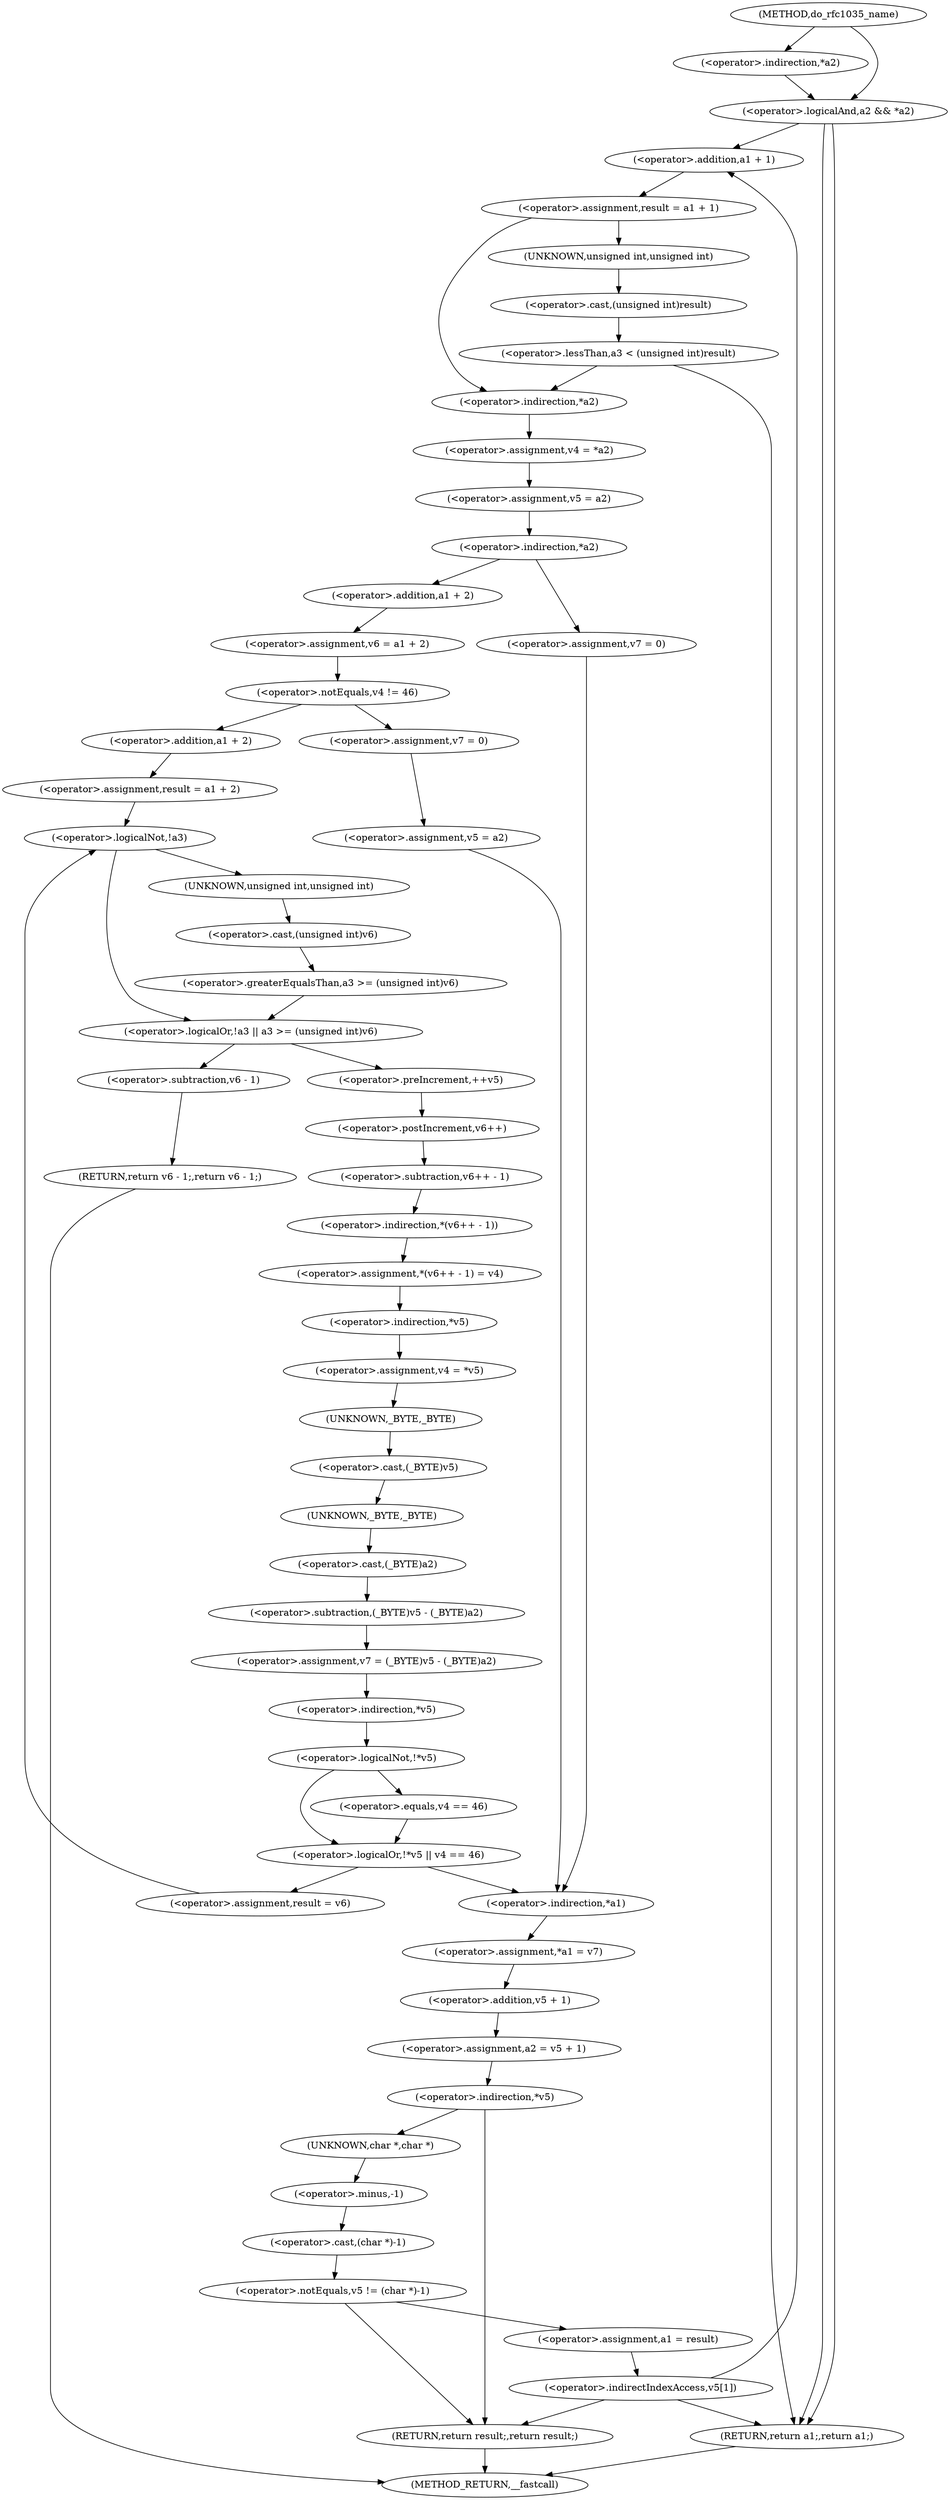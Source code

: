 digraph do_rfc1035_name {  
"1000117" [label = "(<operator>.logicalAnd,a2 && *a2)" ]
"1000119" [label = "(<operator>.indirection,*a2)" ]
"1000125" [label = "(<operator>.assignment,result = a1 + 1)" ]
"1000127" [label = "(<operator>.addition,a1 + 1)" ]
"1000134" [label = "(<operator>.lessThan,a3 < (unsigned int)result)" ]
"1000136" [label = "(<operator>.cast,(unsigned int)result)" ]
"1000137" [label = "(UNKNOWN,unsigned int,unsigned int)" ]
"1000140" [label = "(<operator>.assignment,v4 = *a2)" ]
"1000142" [label = "(<operator>.indirection,*a2)" ]
"1000144" [label = "(<operator>.assignment,v5 = a2)" ]
"1000148" [label = "(<operator>.indirection,*a2)" ]
"1000151" [label = "(<operator>.assignment,v6 = a1 + 2)" ]
"1000153" [label = "(<operator>.addition,a1 + 2)" ]
"1000157" [label = "(<operator>.notEquals,v4 != 46)" ]
"1000161" [label = "(<operator>.assignment,result = a1 + 2)" ]
"1000163" [label = "(<operator>.addition,a1 + 2)" ]
"1000167" [label = "(<operator>.logicalOr,!a3 || a3 >= (unsigned int)v6)" ]
"1000168" [label = "(<operator>.logicalNot,!a3)" ]
"1000170" [label = "(<operator>.greaterEqualsThan,a3 >= (unsigned int)v6)" ]
"1000172" [label = "(<operator>.cast,(unsigned int)v6)" ]
"1000173" [label = "(UNKNOWN,unsigned int,unsigned int)" ]
"1000176" [label = "(<operator>.preIncrement,++v5)" ]
"1000178" [label = "(<operator>.assignment,*(v6++ - 1) = v4)" ]
"1000179" [label = "(<operator>.indirection,*(v6++ - 1))" ]
"1000180" [label = "(<operator>.subtraction,v6++ - 1)" ]
"1000181" [label = "(<operator>.postIncrement,v6++)" ]
"1000185" [label = "(<operator>.assignment,v4 = *v5)" ]
"1000187" [label = "(<operator>.indirection,*v5)" ]
"1000189" [label = "(<operator>.assignment,v7 = (_BYTE)v5 - (_BYTE)a2)" ]
"1000191" [label = "(<operator>.subtraction,(_BYTE)v5 - (_BYTE)a2)" ]
"1000192" [label = "(<operator>.cast,(_BYTE)v5)" ]
"1000193" [label = "(UNKNOWN,_BYTE,_BYTE)" ]
"1000195" [label = "(<operator>.cast,(_BYTE)a2)" ]
"1000196" [label = "(UNKNOWN,_BYTE,_BYTE)" ]
"1000199" [label = "(<operator>.logicalOr,!*v5 || v4 == 46)" ]
"1000200" [label = "(<operator>.logicalNot,!*v5)" ]
"1000201" [label = "(<operator>.indirection,*v5)" ]
"1000203" [label = "(<operator>.equals,v4 == 46)" ]
"1000207" [label = "(<operator>.assignment,result = v6)" ]
"1000210" [label = "(RETURN,return v6 - 1;,return v6 - 1;)" ]
"1000211" [label = "(<operator>.subtraction,v6 - 1)" ]
"1000214" [label = "(<operator>.assignment,v7 = 0)" ]
"1000217" [label = "(<operator>.assignment,v5 = a2)" ]
"1000222" [label = "(<operator>.assignment,v7 = 0)" ]
"1000226" [label = "(<operator>.assignment,*a1 = v7)" ]
"1000227" [label = "(<operator>.indirection,*a1)" ]
"1000230" [label = "(<operator>.assignment,a2 = v5 + 1)" ]
"1000232" [label = "(<operator>.addition,v5 + 1)" ]
"1000236" [label = "(<operator>.indirection,*v5)" ]
"1000240" [label = "(<operator>.notEquals,v5 != (char *)-1)" ]
"1000242" [label = "(<operator>.cast,(char *)-1)" ]
"1000243" [label = "(UNKNOWN,char *,char *)" ]
"1000244" [label = "(<operator>.minus,-1)" ]
"1000247" [label = "(<operator>.assignment,a1 = result)" ]
"1000251" [label = "(<operator>.indirectIndexAccess,v5[1])" ]
"1000255" [label = "(RETURN,return result;,return result;)" ]
"1000257" [label = "(RETURN,return a1;,return a1;)" ]
"1000106" [label = "(METHOD,do_rfc1035_name)" ]
"1000259" [label = "(METHOD_RETURN,__fastcall)" ]
  "1000117" -> "1000127" 
  "1000117" -> "1000257" 
  "1000117" -> "1000257" 
  "1000119" -> "1000117" 
  "1000125" -> "1000137" 
  "1000125" -> "1000142" 
  "1000127" -> "1000125" 
  "1000134" -> "1000257" 
  "1000134" -> "1000142" 
  "1000136" -> "1000134" 
  "1000137" -> "1000136" 
  "1000140" -> "1000144" 
  "1000142" -> "1000140" 
  "1000144" -> "1000148" 
  "1000148" -> "1000153" 
  "1000148" -> "1000222" 
  "1000151" -> "1000157" 
  "1000153" -> "1000151" 
  "1000157" -> "1000163" 
  "1000157" -> "1000214" 
  "1000161" -> "1000168" 
  "1000163" -> "1000161" 
  "1000167" -> "1000176" 
  "1000167" -> "1000211" 
  "1000168" -> "1000167" 
  "1000168" -> "1000173" 
  "1000170" -> "1000167" 
  "1000172" -> "1000170" 
  "1000173" -> "1000172" 
  "1000176" -> "1000181" 
  "1000178" -> "1000187" 
  "1000179" -> "1000178" 
  "1000180" -> "1000179" 
  "1000181" -> "1000180" 
  "1000185" -> "1000193" 
  "1000187" -> "1000185" 
  "1000189" -> "1000201" 
  "1000191" -> "1000189" 
  "1000192" -> "1000196" 
  "1000193" -> "1000192" 
  "1000195" -> "1000191" 
  "1000196" -> "1000195" 
  "1000199" -> "1000227" 
  "1000199" -> "1000207" 
  "1000200" -> "1000199" 
  "1000200" -> "1000203" 
  "1000201" -> "1000200" 
  "1000203" -> "1000199" 
  "1000207" -> "1000168" 
  "1000210" -> "1000259" 
  "1000211" -> "1000210" 
  "1000214" -> "1000217" 
  "1000217" -> "1000227" 
  "1000222" -> "1000227" 
  "1000226" -> "1000232" 
  "1000227" -> "1000226" 
  "1000230" -> "1000236" 
  "1000232" -> "1000230" 
  "1000236" -> "1000243" 
  "1000236" -> "1000255" 
  "1000240" -> "1000247" 
  "1000240" -> "1000255" 
  "1000242" -> "1000240" 
  "1000243" -> "1000244" 
  "1000244" -> "1000242" 
  "1000247" -> "1000251" 
  "1000251" -> "1000127" 
  "1000251" -> "1000257" 
  "1000251" -> "1000255" 
  "1000255" -> "1000259" 
  "1000257" -> "1000259" 
  "1000106" -> "1000117" 
  "1000106" -> "1000119" 
}
